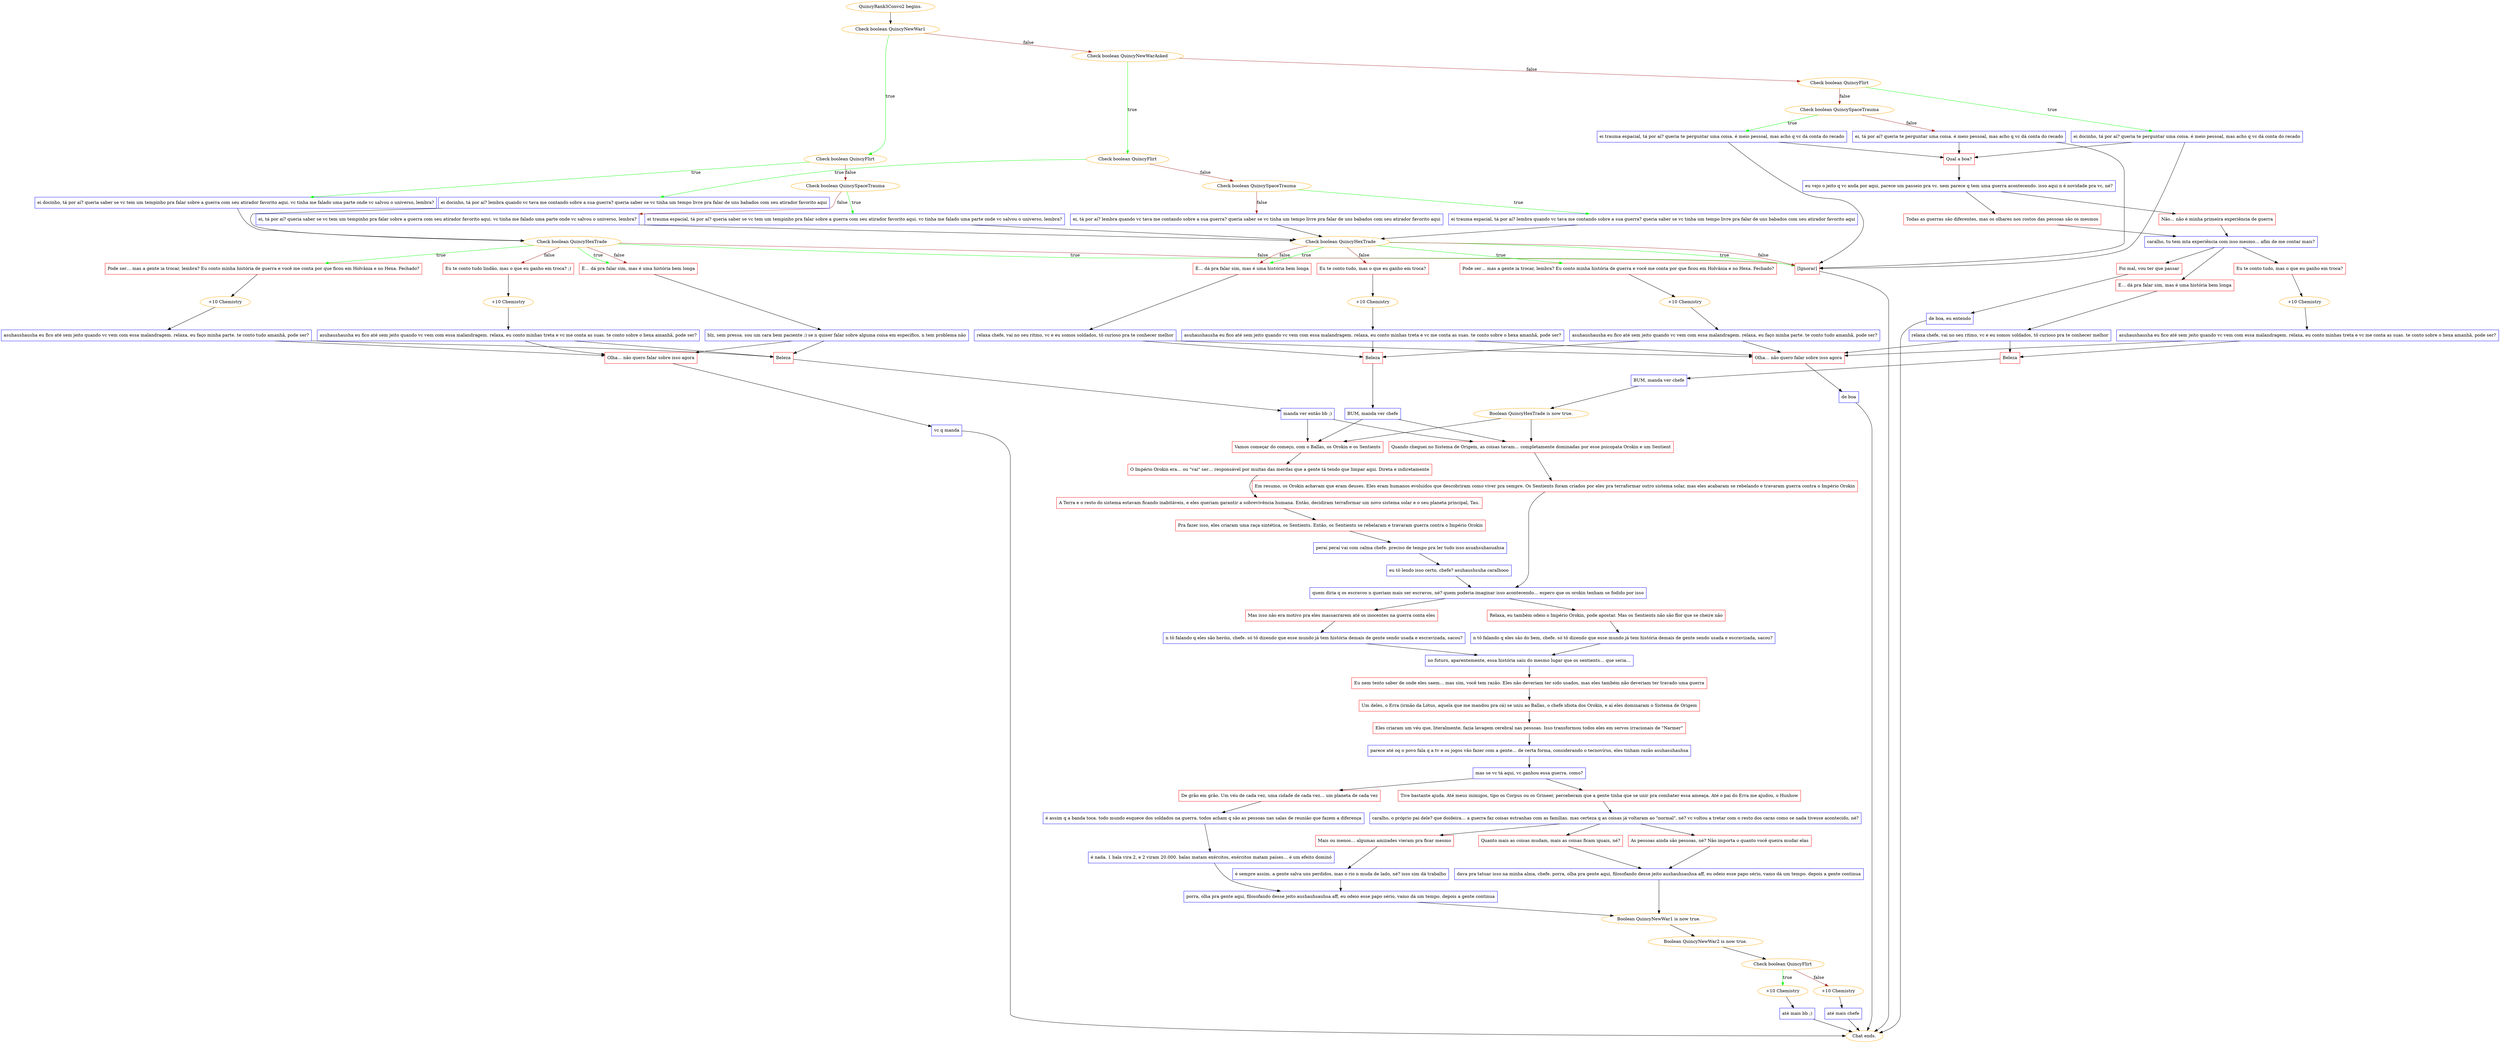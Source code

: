 digraph {
	"QuincyRank3Convo2 begins." [color=orange];
		"QuincyRank3Convo2 begins." -> j1227234177;
	j1227234177 [label="Check boolean QuincyNewWar1",color=orange];
		j1227234177 -> j3433158672 [label=true,color=green];
		j1227234177 -> j970692775 [label=false,color=brown];
	j3433158672 [label="Check boolean QuincyFlirt",color=orange];
		j3433158672 -> j2920404409 [label=true,color=green];
		j3433158672 -> j3134332762 [label=false,color=brown];
	j970692775 [label="Check boolean QuincyNewWarAsked",color=orange];
		j970692775 -> j4151139557 [label=true,color=green];
		j970692775 -> j1584210937 [label=false,color=brown];
	j2920404409 [label="ei docinho, tá por aí? queria saber se vc tem um tempinho pra falar sobre a guerra com seu atirador favorito aqui. vc tinha me falado uma parte onde vc salvou o universo, lembra?",shape=box,color=blue];
		j2920404409 -> j2930633811;
	j3134332762 [label="Check boolean QuincySpaceTrauma",color=orange];
		j3134332762 -> j1692734318 [label=true,color=green];
		j3134332762 -> j558605260 [label=false,color=brown];
	j4151139557 [label="Check boolean QuincyFlirt",color=orange];
		j4151139557 -> j2249421026 [label=true,color=green];
		j4151139557 -> j3134221175 [label=false,color=brown];
	j1584210937 [label="Check boolean QuincyFlirt",color=orange];
		j1584210937 -> j2701193218 [label=true,color=green];
		j1584210937 -> j2192536443 [label=false,color=brown];
	j2930633811 [label="Check boolean QuincyHexTrade",color=orange];
		j2930633811 -> j2693519038 [label=true,color=green];
		j2930633811 -> j2582116826 [label=true,color=green];
		j2930633811 -> j1678137900 [label=true,color=green];
		j2930633811 -> j3110406009 [label=false,color=brown];
		j2930633811 -> j2582116826 [label=false,color=brown];
		j2930633811 -> j1678137900 [label=false,color=brown];
	j1692734318 [label="ei trauma espacial, tá por aí? queria saber se vc tem um tempinho pra falar sobre a guerra com seu atirador favorito aqui. vc tinha me falado uma parte onde vc salvou o universo, lembra?",shape=box,color=blue];
		j1692734318 -> j3628214946;
	j558605260 [label="ei, tá por aí? queria saber se vc tem um tempinho pra falar sobre a guerra com seu atirador favorito aqui. vc tinha me falado uma parte onde vc salvou o universo, lembra?",shape=box,color=blue];
		j558605260 -> j3628214946;
	j2249421026 [label="ei docinho, tá por aí? lembra quando vc tava me contando sobre a sua guerra? queria saber se vc tinha um tempo livre pra falar de uns babados com seu atirador favorito aqui",shape=box,color=blue];
		j2249421026 -> j2930633811;
	j3134221175 [label="Check boolean QuincySpaceTrauma",color=orange];
		j3134221175 -> j3802640725 [label=true,color=green];
		j3134221175 -> j1466849654 [label=false,color=brown];
	j2701193218 [label="ei docinho, tá por aí? queria te perguntar uma coisa. é meio pessoal, mas acho q vc dá conta do recado",shape=box,color=blue];
		j2701193218 -> j2112535028;
		j2701193218 -> j1678137900;
	j2192536443 [label="Check boolean QuincySpaceTrauma",color=orange];
		j2192536443 -> j254845491 [label=true,color=green];
		j2192536443 -> j1856935759 [label=false,color=brown];
	j2693519038 [label="Pode ser… mas a gente ia trocar, lembra? Eu conto minha história de guerra e você me conta por que ficou em Holvânia e no Hexa. Fechado?",shape=box,color=red];
		j2693519038 -> j3897970062;
	j2582116826 [label="É… dá pra falar sim, mas é uma história bem longa",shape=box,color=red];
		j2582116826 -> j3135794523;
	j1678137900 [label="[Ignorar]",shape=box,color=red];
		j1678137900 -> "Chat ends.";
	j3110406009 [label="Eu te conto tudo lindão, mas o que eu ganho em troca? ;)",shape=box,color=red];
		j3110406009 -> j2649487820;
	j3628214946 [label="Check boolean QuincyHexTrade",color=orange];
		j3628214946 -> j3155388525 [label=true,color=green];
		j3628214946 -> j714574012 [label=true,color=green];
		j3628214946 -> j1678137900 [label=true,color=green];
		j3628214946 -> j1340003969 [label=false,color=brown];
		j3628214946 -> j714574012 [label=false,color=brown];
		j3628214946 -> j1678137900 [label=false,color=brown];
	j3802640725 [label="ei trauma espacial, tá por aí? lembra quando vc tava me contando sobre a sua guerra? queria saber se vc tinha um tempo livre pra falar de uns babados com seu atirador favorito aqui",shape=box,color=blue];
		j3802640725 -> j3628214946;
	j1466849654 [label="ei, tá por aí? lembra quando vc tava me contando sobre a sua guerra? queria saber se vc tinha um tempo livre pra falar de uns babados com seu atirador favorito aqui",shape=box,color=blue];
		j1466849654 -> j3628214946;
	j2112535028 [label="Qual a boa?",shape=box,color=red];
		j2112535028 -> j2161949019;
	j254845491 [label="ei trauma espacial, tá por aí? queria te perguntar uma coisa. é meio pessoal, mas acho q vc dá conta do recado",shape=box,color=blue];
		j254845491 -> j2112535028;
		j254845491 -> j1678137900;
	j1856935759 [label="ei, tá por aí? queria te perguntar uma coisa. é meio pessoal, mas acho q vc dá conta do recado",shape=box,color=blue];
		j1856935759 -> j2112535028;
		j1856935759 -> j1678137900;
	j3897970062 [label="+10 Chemistry",color=orange];
		j3897970062 -> j2013725262;
	j3135794523 [label="blz, sem pressa. sou um cara bem paciente ;) se n quiser falar sobre alguma coisa em específico, n tem problema não",shape=box,color=blue];
		j3135794523 -> j4058131365;
		j3135794523 -> j49254430;
	"Chat ends." [color=orange];
	j2649487820 [label="+10 Chemistry",color=orange];
		j2649487820 -> j3736384970;
	j3155388525 [label="Pode ser… mas a gente ia trocar, lembra? Eu conto minha história de guerra e você me conta por que ficou em Holvânia e no Hexa. Fechado?",shape=box,color=red];
		j3155388525 -> j1474014707;
	j714574012 [label="É… dá pra falar sim, mas é uma história bem longa",shape=box,color=red];
		j714574012 -> j3006652217;
	j1340003969 [label="Eu te conto tudo, mas o que eu ganho em troca?",shape=box,color=red];
		j1340003969 -> j384329855;
	j2161949019 [label="eu vejo o jeito q vc anda por aqui, parece um passeio pra vc. nem parece q tem uma guerra acontecendo. isso aqui n é novidade pra vc, né?",shape=box,color=blue];
		j2161949019 -> j2019390733;
		j2161949019 -> j3475768903;
	j2013725262 [label="asuhaushausha eu fico até sem jeito quando vc vem com essa malandragem. relaxa, eu faço minha parte. te conto tudo amanhã, pode ser?",shape=box,color=blue];
		j2013725262 -> j4058131365;
		j2013725262 -> j49254430;
	j4058131365 [label="Beleza",shape=box,color=red];
		j4058131365 -> j2762784902;
	j49254430 [label="Olha… não quero falar sobre isso agora",shape=box,color=red];
		j49254430 -> j2840347641;
	j3736384970 [label="asuhaushausha eu fico até sem jeito quando vc vem com essa malandragem. relaxa, eu conto minhas treta e vc me conta as suas. te conto sobre o hexa amanhã, pode ser?",shape=box,color=blue];
		j3736384970 -> j4058131365;
		j3736384970 -> j49254430;
	j1474014707 [label="+10 Chemistry",color=orange];
		j1474014707 -> j956324216;
	j3006652217 [label="relaxa chefe, vai no seu ritmo, vc e eu somos soldados, tô curioso pra te conhecer melhor",shape=box,color=blue];
		j3006652217 -> j2300915327;
		j3006652217 -> j45639951;
	j384329855 [label="+10 Chemistry",color=orange];
		j384329855 -> j2162118008;
	j2019390733 [label="Não… não é minha primeira experiência de guerra",shape=box,color=red];
		j2019390733 -> j3786950092;
	j3475768903 [label="Todas as guerras são diferentes, mas os olhares nos rostos das pessoas são os mesmos",shape=box,color=red];
		j3475768903 -> j3786950092;
	j2762784902 [label="manda ver então bb ;)",shape=box,color=blue];
		j2762784902 -> j1635959620;
		j2762784902 -> j501674195;
	j2840347641 [label="vc q manda",shape=box,color=blue];
		j2840347641 -> "Chat ends.";
	j956324216 [label="asuhaushausha eu fico até sem jeito quando vc vem com essa malandragem. relaxa, eu faço minha parte. te conto tudo amanhã, pode ser?",shape=box,color=blue];
		j956324216 -> j2300915327;
		j956324216 -> j45639951;
	j2300915327 [label="Beleza",shape=box,color=red];
		j2300915327 -> j3505646054;
	j45639951 [label="Olha… não quero falar sobre isso agora",shape=box,color=red];
		j45639951 -> j2284542647;
	j2162118008 [label="asuhaushausha eu fico até sem jeito quando vc vem com essa malandragem. relaxa, eu conto minhas treta e vc me conta as suas. te conto sobre o hexa amanhã, pode ser?",shape=box,color=blue];
		j2162118008 -> j2300915327;
		j2162118008 -> j45639951;
	j3786950092 [label="caralho, tu tem mta experiência com isso mesmo… afim de me contar mais?",shape=box,color=blue];
		j3786950092 -> j2580146909;
		j3786950092 -> j3511358525;
		j3786950092 -> j1808780922;
	j1635959620 [label="Quando cheguei no Sistema de Origem, as coisas tavam… completamente dominadas por esse psicopata Orokin e um Sentient",shape=box,color=red];
		j1635959620 -> j2973740393;
	j501674195 [label="Vamos começar do começo, com o Ballas, os Orokin e os Sentients",shape=box,color=red];
		j501674195 -> j1397894255;
	j3505646054 [label="BUM, manda ver chefe",shape=box,color=blue];
		j3505646054 -> j1635959620;
		j3505646054 -> j501674195;
	j2284542647 [label="de boa",shape=box,color=blue];
		j2284542647 -> "Chat ends.";
	j2580146909 [label="Eu te conto tudo, mas o que eu ganho em troca?",shape=box,color=red];
		j2580146909 -> j2708314673;
	j3511358525 [label="É… dá pra falar sim, mas é uma história bem longa",shape=box,color=red];
		j3511358525 -> j3150099173;
	j1808780922 [label="Foi mal, vou ter que passar",shape=box,color=red];
		j1808780922 -> j1475560571;
	j2973740393 [label="Em resumo, os Orokin achavam que eram deuses. Eles eram humanos evoluídos que descobriram como viver pra sempre. Os Sentients foram criados por eles pra terraformar outro sistema solar, mas eles acabaram se rebelando e travaram guerra contra o Império Orokin",shape=box,color=red];
		j2973740393 -> j935857287;
	j1397894255 [label="O Império Orokin era… ou \"vai\" ser… responsável por muitas das merdas que a gente tá tendo que limpar aqui. Direta e indiretamente",shape=box,color=red];
		j1397894255 -> j1041921327;
	j2708314673 [label="+10 Chemistry",color=orange];
		j2708314673 -> j2641624863;
	j3150099173 [label="relaxa chefe, vai no seu ritmo, vc e eu somos soldados, tô curioso pra te conhecer melhor",shape=box,color=blue];
		j3150099173 -> j1545774320;
		j3150099173 -> j45639951;
	j1475560571 [label="de boa, eu entendo",shape=box,color=blue];
		j1475560571 -> "Chat ends.";
	j935857287 [label="quem diria q os escravos n queriam mais ser escravos, né? quem poderia imaginar isso acontecendo… espero que os orokin tenham se fodido por isso",shape=box,color=blue];
		j935857287 -> j1304288640;
		j935857287 -> j2682833784;
	j1041921327 [label="A Terra e o resto do sistema estavam ficando inabitáveis, e eles queriam garantir a sobrevivência humana. Então, decidiram terraformar um novo sistema solar e o seu planeta principal, Tau.",shape=box,color=red];
		j1041921327 -> j1935328368;
	j2641624863 [label="asuhaushausha eu fico até sem jeito quando vc vem com essa malandragem. relaxa, eu conto minhas treta e vc me conta as suas. te conto sobre o hexa amanhã, pode ser?",shape=box,color=blue];
		j2641624863 -> j1545774320;
		j2641624863 -> j45639951;
	j1545774320 [label="Beleza",shape=box,color=red];
		j1545774320 -> j1179757919;
	j1304288640 [label="Mas isso não era motivo pra eles massacrarem até os inocentes na guerra conta eles",shape=box,color=red];
		j1304288640 -> j1484692428;
	j2682833784 [label="Relaxa, eu também odeio o Império Orokin, pode apostar. Mas os Sentients não são flor que se cheire não",shape=box,color=red];
		j2682833784 -> j407610355;
	j1935328368 [label="Pra fazer isso, eles criaram uma raça sintética, os Sentients. Então, os Sentients se rebelaram e travaram guerra contra o Império Orokin",shape=box,color=red];
		j1935328368 -> j1121618630;
	j1179757919 [label="BUM, manda ver chefe",shape=box,color=blue];
		j1179757919 -> j1195954959;
	j1484692428 [label="n tô falando q eles são heróis, chefe. só tô dizendo que esse mundo já tem história demais de gente sendo usada e escravizada, sacou?",shape=box,color=blue];
		j1484692428 -> j1327740180;
	j407610355 [label="n tô falando q eles são do bem, chefe. só tô dizendo que esse mundo já tem história demais de gente sendo usada e escravizada, sacou?",shape=box,color=blue];
		j407610355 -> j1327740180;
	j1121618630 [label="peraí peraí vai com calma chefe. preciso de tempo pra ler tudo isso asuahsuhasuahsa",shape=box,color=blue];
		j1121618630 -> j1678623263;
	j1195954959 [label="Boolean QuincyHexTrade is now true.",color=orange];
		j1195954959 -> j501674195;
		j1195954959 -> j1635959620;
	j1327740180 [label="no futuro, aparentemente, essa história saiu do mesmo lugar que os sentients… que seria…",shape=box,color=blue];
		j1327740180 -> j2160300890;
	j1678623263 [label="eu tô lendo isso certo, chefe? asuhaushsuha caralhooo",shape=box,color=blue];
		j1678623263 -> j935857287;
	j2160300890 [label="Eu nem tento saber de onde eles saem… mas sim, você tem razão. Eles não deveriam ter sido usados, mas eles também não deveriam ter travado uma guerra",shape=box,color=red];
		j2160300890 -> j1575379783;
	j1575379783 [label="Um deles, o Erra (irmão da Lótus, aquela que me mandou pra cá) se uniu ao Ballas, o chefe idiota dos Orokin, e aí eles dominaram o Sistema de Origem",shape=box,color=red];
		j1575379783 -> j377597001;
	j377597001 [label="Eles criaram um véu que, literalmente, fazia lavagem cerebral nas pessoas. Isso transformou todos eles em servos irracionais de \"Narmer\"",shape=box,color=red];
		j377597001 -> j3696705951;
	j3696705951 [label="parece até oq o povo fala q a tv e os jogos vão fazer com a gente… de certa forma, considerando o tecnovírus, eles tinham razão asuhasuhauhsa",shape=box,color=blue];
		j3696705951 -> j1001024818;
	j1001024818 [label="mas se vc tá aqui, vc ganhou essa guerra. como?",shape=box,color=blue];
		j1001024818 -> j2669184015;
		j1001024818 -> j3324348456;
	j2669184015 [label="De grão em grão. Um véu de cada vez, uma cidade de cada vez… um planeta de cada vez",shape=box,color=red];
		j2669184015 -> j1099150353;
	j3324348456 [label="Tive bastante ajuda. Até meus inimigos, tipo os Corpus ou os Grineer, perceberam que a gente tinha que se unir pra combater essa ameaça. Até o pai do Erra me ajudou, o Hunhow",shape=box,color=red];
		j3324348456 -> j576782079;
	j1099150353 [label="é assim q a banda toca. todo mundo esquece dos soldados na guerra. todos acham q são as pessoas nas salas de reunião que fazem a diferença",shape=box,color=blue];
		j1099150353 -> j1812544220;
	j576782079 [label="caralho, o próprio pai dele? que doideira… a guerra faz coisas estranhas com as famílias. mas certeza q as coisas já voltaram ao \"normal\", né? vc voltou a tretar com o resto dos caras como se nada tivesse acontecido, né?",shape=box,color=blue];
		j576782079 -> j533374499;
		j576782079 -> j4207012020;
		j576782079 -> j2258348814;
	j1812544220 [label="é nada. 1 bala vira 2, e 2 viram 20.000. balas matam exércitos, exércitos matam países… é um efeito dominó",shape=box,color=blue];
		j1812544220 -> j3996715776;
	j533374499 [label="Mais ou menos… algumas amizades vieram pra ficar mesmo",shape=box,color=red];
		j533374499 -> j1895621288;
	j4207012020 [label="Quanto mais as coisas mudam, mais as coisas ficam iguais, né?",shape=box,color=red];
		j4207012020 -> j3138668007;
	j2258348814 [label="As pessoas ainda são pessoas, né? Não importa o quanto você queira mudar elas",shape=box,color=red];
		j2258348814 -> j3138668007;
	j3996715776 [label="porra, olha pra gente aqui, filosofando desse jeito aushauhsauhsa aff, eu odeio esse papo sério, vamo dá um tempo. depois a gente continua",shape=box,color=blue];
		j3996715776 -> j847916330;
	j1895621288 [label="é sempre assim. a gente salva uns perdidos, mas o rio n muda de lado, né? isso sim dá trabalho",shape=box,color=blue];
		j1895621288 -> j3996715776;
	j3138668007 [label="dava pra tatuar isso na minha alma, chefe. porra, olha pra gente aqui, filosofando desse jeito aushauhsauhsa aff, eu odeio esse papo sério, vamo dá um tempo. depois a gente continua",shape=box,color=blue];
		j3138668007 -> j847916330;
	j847916330 [label="Boolean QuincyNewWar1 is now true.",color=orange];
		j847916330 -> j59282138;
	j59282138 [label="Boolean QuincyNewWar2 is now true.",color=orange];
		j59282138 -> j1873488807;
	j1873488807 [label="Check boolean QuincyFlirt",color=orange];
		j1873488807 -> j3102728737 [label=true,color=green];
		j1873488807 -> j3811048495 [label=false,color=brown];
	j3102728737 [label="+10 Chemistry",color=orange];
		j3102728737 -> j1999679349;
	j3811048495 [label="+10 Chemistry",color=orange];
		j3811048495 -> j2329760467;
	j1999679349 [label="até mais bb ;)",shape=box,color=blue];
		j1999679349 -> "Chat ends.";
	j2329760467 [label="até mais chefe",shape=box,color=blue];
		j2329760467 -> "Chat ends.";
}